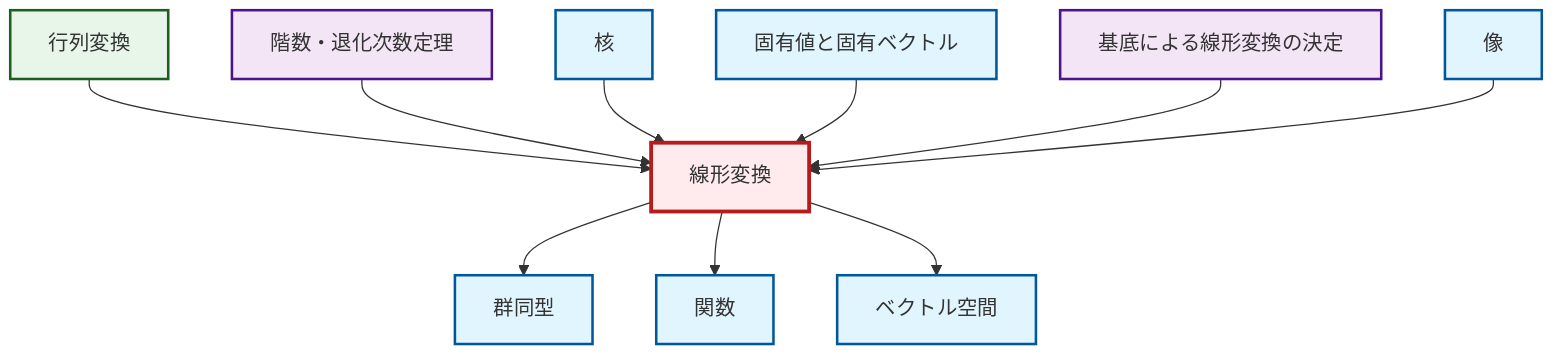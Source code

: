 graph TD
    classDef definition fill:#e1f5fe,stroke:#01579b,stroke-width:2px
    classDef theorem fill:#f3e5f5,stroke:#4a148c,stroke-width:2px
    classDef axiom fill:#fff3e0,stroke:#e65100,stroke-width:2px
    classDef example fill:#e8f5e9,stroke:#1b5e20,stroke-width:2px
    classDef current fill:#ffebee,stroke:#b71c1c,stroke-width:3px
    thm-rank-nullity["階数・退化次数定理"]:::theorem
    def-kernel["核"]:::definition
    ex-matrix-transformation["行列変換"]:::example
    def-eigenvalue-eigenvector["固有値と固有ベクトル"]:::definition
    def-isomorphism["群同型"]:::definition
    def-vector-space["ベクトル空間"]:::definition
    thm-linear-transformation-basis["基底による線形変換の決定"]:::theorem
    def-image["像"]:::definition
    def-linear-transformation["線形変換"]:::definition
    def-function["関数"]:::definition
    ex-matrix-transformation --> def-linear-transformation
    thm-rank-nullity --> def-linear-transformation
    def-kernel --> def-linear-transformation
    def-eigenvalue-eigenvector --> def-linear-transformation
    def-linear-transformation --> def-isomorphism
    thm-linear-transformation-basis --> def-linear-transformation
    def-linear-transformation --> def-function
    def-image --> def-linear-transformation
    def-linear-transformation --> def-vector-space
    class def-linear-transformation current